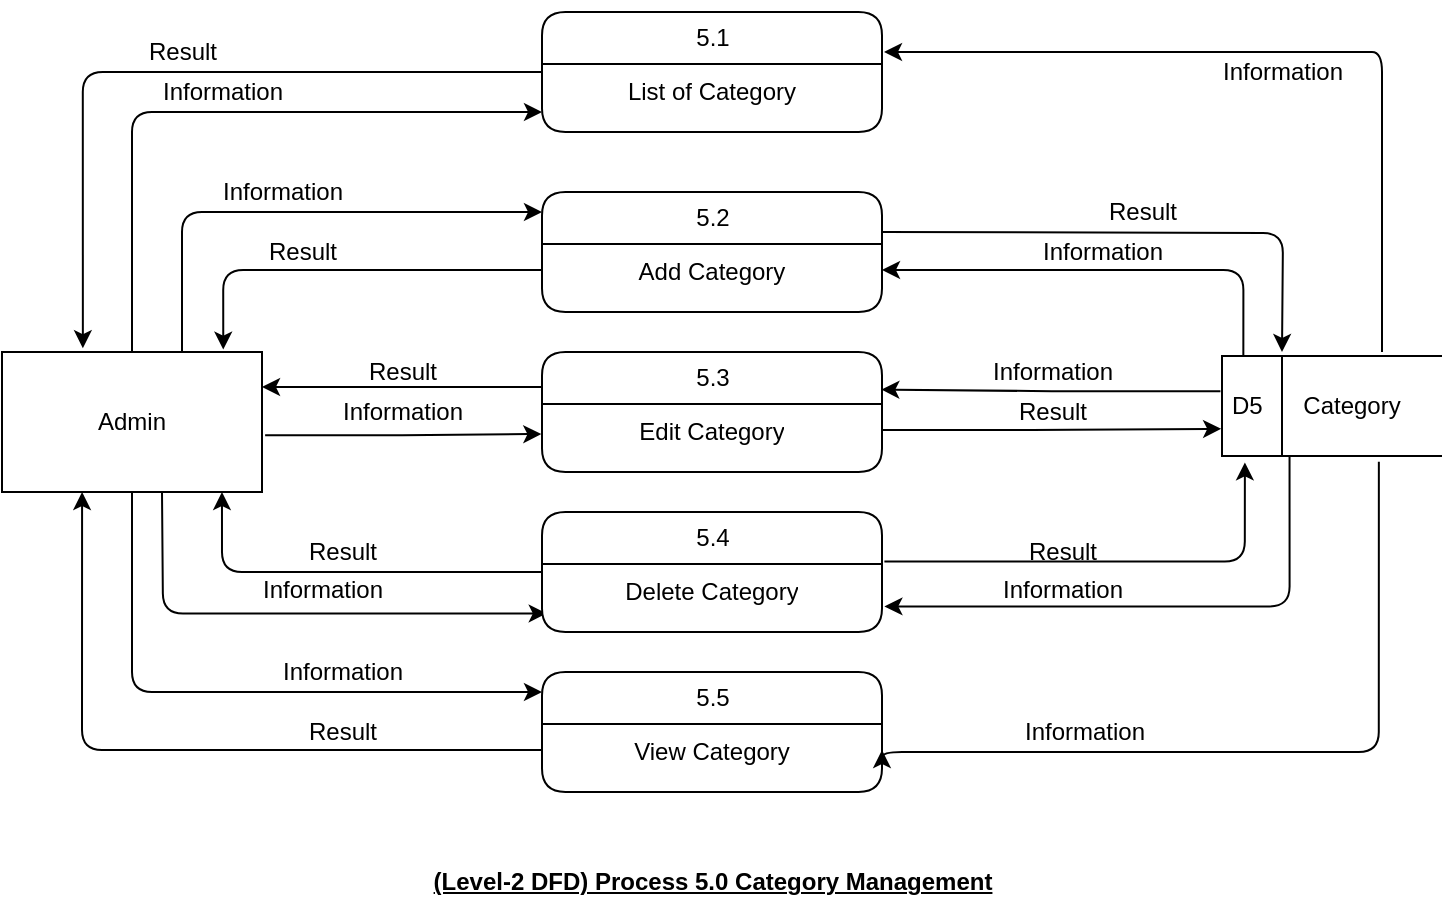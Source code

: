 <mxfile version="15.2.7" type="device"><diagram id="VEjmQBtGl_4yeIZDpYlM" name="Page-1"><mxGraphModel dx="768" dy="474" grid="1" gridSize="10" guides="1" tooltips="1" connect="1" arrows="1" fold="1" page="1" pageScale="1" pageWidth="1100" pageHeight="850" math="0" shadow="0"><root><mxCell id="0"/><mxCell id="1" parent="0"/><mxCell id="NVpcIizhovieqL9_kftX-1" value="Information" style="edgeStyle=orthogonalEdgeStyle;rounded=0;sketch=0;orthogonalLoop=1;jettySize=auto;entryX=-0.002;entryY=0.577;entryDx=0;entryDy=0;exitX=1.012;exitY=0.594;exitDx=0;exitDy=0;exitPerimeter=0;entryPerimeter=0;labelBackgroundColor=none;verticalAlign=middle;html=1;horizontal=1;labelPosition=center;verticalLabelPosition=middle;align=center;spacingLeft=0;jumpStyle=none;shadow=0;startSize=2;fontColor=#000000;fontFamily=Helvetica;fontSize=12;" parent="1" source="NVpcIizhovieqL9_kftX-10" target="NVpcIizhovieqL9_kftX-16" edge="1"><mxGeometry x="-0.004" y="11" relative="1" as="geometry"><mxPoint as="offset"/></mxGeometry></mxCell><mxCell id="NVpcIizhovieqL9_kftX-2" value="Result" style="edgeStyle=orthogonalEdgeStyle;rounded=1;sketch=0;orthogonalLoop=1;jettySize=auto;html=1;entryX=0.311;entryY=-0.027;entryDx=0;entryDy=0;entryPerimeter=0;labelBackgroundColor=none;fontColor=#000000;fontFamily=Helvetica;fontSize=12;" parent="1" source="NVpcIizhovieqL9_kftX-3" target="NVpcIizhovieqL9_kftX-10" edge="1"><mxGeometry x="-0.021" y="-10" relative="1" as="geometry"><mxPoint as="offset"/></mxGeometry></mxCell><mxCell id="NVpcIizhovieqL9_kftX-3" value="5.1" style="swimlane;html=1;fontStyle=0;childLayout=stackLayout;horizontal=1;startSize=26;horizontalStack=0;resizeParent=1;resizeLast=0;collapsible=1;marginBottom=0;swimlaneFillColor=#ffffff;align=center;rounded=1;shadow=0;comic=0;labelBackgroundColor=none;strokeWidth=1;fontFamily=Helvetica;fontSize=12;fontColor=#000000;" parent="1" vertex="1"><mxGeometry x="360" y="40" width="170" height="60" as="geometry"/></mxCell><mxCell id="NVpcIizhovieqL9_kftX-4" value="&lt;font style=&quot;font-size: 12px;&quot;&gt;&lt;span style=&quot;font-size: 12px;&quot;&gt;List of Category&lt;/span&gt;&lt;/font&gt;" style="text;html=1;strokeColor=none;fillColor=none;spacingLeft=4;spacingRight=4;whiteSpace=wrap;overflow=hidden;rotatable=0;points=[[0,0.5],[1,0.5]];portConstraint=eastwest;fontColor=#000000;align=center;fontFamily=Helvetica;fontSize=12;" parent="NVpcIizhovieqL9_kftX-3" vertex="1"><mxGeometry y="26" width="170" height="26" as="geometry"/></mxCell><mxCell id="NVpcIizhovieqL9_kftX-5" value="&lt;p class=&quot;MsoNormal&quot; style=&quot;font-size: 12px;&quot;&gt;&lt;font style=&quot;font-size: 12px;&quot;&gt;&lt;span style=&quot;font-size: 12px;&quot;&gt;&lt;b style=&quot;font-size: 12px;&quot;&gt;&lt;u style=&quot;font-size: 12px;&quot;&gt;(Level-2 DFD) Process 5.0 Category Management&lt;/u&gt;&lt;/b&gt;&lt;/span&gt;&lt;/font&gt;&lt;br style=&quot;font-size: 12px;&quot;&gt;&lt;/p&gt;" style="text;html=1;align=center;verticalAlign=middle;resizable=0;points=[];autosize=1;strokeColor=none;fontColor=#000000;fontFamily=Helvetica;fontSize=12;" parent="1" vertex="1"><mxGeometry x="300" y="455" width="290" height="40" as="geometry"/></mxCell><mxCell id="NVpcIizhovieqL9_kftX-6" value="Information" style="edgeStyle=orthogonalEdgeStyle;curved=0;rounded=1;sketch=0;orthogonalLoop=1;jettySize=auto;html=1;entryX=0.014;entryY=0.951;entryDx=0;entryDy=0;entryPerimeter=0;labelBackgroundColor=none;fontColor=#000000;fontFamily=Helvetica;fontSize=12;" parent="1" target="NVpcIizhovieqL9_kftX-19" edge="1"><mxGeometry x="0.112" y="12" relative="1" as="geometry"><mxPoint x="170" y="280" as="sourcePoint"/><mxPoint as="offset"/></mxGeometry></mxCell><mxCell id="NVpcIizhovieqL9_kftX-7" value="Information" style="edgeStyle=orthogonalEdgeStyle;curved=0;rounded=1;sketch=0;orthogonalLoop=1;jettySize=auto;html=1;labelBackgroundColor=none;fontColor=#000000;fontFamily=Helvetica;fontSize=12;" parent="1" source="NVpcIizhovieqL9_kftX-10" edge="1"><mxGeometry x="0.344" y="10" relative="1" as="geometry"><mxPoint x="360" y="380" as="targetPoint"/><Array as="points"><mxPoint x="155" y="380"/><mxPoint x="360" y="380"/></Array><mxPoint as="offset"/></mxGeometry></mxCell><mxCell id="NVpcIizhovieqL9_kftX-8" value="Information" style="edgeStyle=orthogonalEdgeStyle;rounded=1;sketch=0;orthogonalLoop=1;jettySize=auto;html=1;labelBackgroundColor=none;fontColor=#000000;fontFamily=Helvetica;fontSize=12;" parent="1" edge="1"><mxGeometry x="0.015" y="10" relative="1" as="geometry"><mxPoint x="360" y="90" as="targetPoint"/><Array as="points"><mxPoint x="155" y="90"/><mxPoint x="360" y="90"/></Array><mxPoint x="155" y="210.0" as="sourcePoint"/><mxPoint as="offset"/></mxGeometry></mxCell><mxCell id="NVpcIizhovieqL9_kftX-9" value="Information" style="edgeStyle=orthogonalEdgeStyle;jumpStyle=none;orthogonalLoop=1;jettySize=auto;html=1;entryX=0;entryY=0.167;entryDx=0;entryDy=0;entryPerimeter=0;shadow=0;labelBackgroundColor=none;rounded=1;fontColor=#000000;fontFamily=Helvetica;fontSize=12;" parent="1" source="NVpcIizhovieqL9_kftX-10" target="NVpcIizhovieqL9_kftX-12" edge="1"><mxGeometry x="-0.04" y="10" relative="1" as="geometry"><Array as="points"><mxPoint x="180" y="140"/></Array><mxPoint as="offset"/></mxGeometry></mxCell><mxCell id="NVpcIizhovieqL9_kftX-10" value="&lt;font style=&quot;font-size: 12px;&quot;&gt;Admin&lt;/font&gt;" style="rounded=0;whiteSpace=wrap;html=1;fontColor=#000000;fontFamily=Helvetica;fontSize=12;" parent="1" vertex="1"><mxGeometry x="90" y="210" width="130" height="70" as="geometry"/></mxCell><mxCell id="NVpcIizhovieqL9_kftX-11" value="Result" style="edgeStyle=orthogonalEdgeStyle;curved=0;rounded=1;sketch=0;orthogonalLoop=1;jettySize=auto;html=1;labelBackgroundColor=none;fontColor=#000000;fontFamily=Helvetica;fontSize=12;" parent="1" edge="1"><mxGeometry y="10" relative="1" as="geometry"><mxPoint x="530" y="150" as="sourcePoint"/><mxPoint x="730" y="210" as="targetPoint"/><mxPoint as="offset"/></mxGeometry></mxCell><mxCell id="NVpcIizhovieqL9_kftX-12" value="5.2" style="swimlane;html=1;fontStyle=0;childLayout=stackLayout;horizontal=1;startSize=26;horizontalStack=0;resizeParent=1;resizeLast=0;collapsible=1;marginBottom=0;swimlaneFillColor=#ffffff;align=center;rounded=1;shadow=0;comic=0;labelBackgroundColor=none;strokeWidth=1;fontFamily=Helvetica;fontSize=12;fontColor=#000000;" parent="1" vertex="1"><mxGeometry x="360" y="130" width="170" height="60" as="geometry"/></mxCell><mxCell id="NVpcIizhovieqL9_kftX-13" value="&lt;span id=&quot;docs-internal-guid-f91e8f93-7fff-7fc4-d953-1c8a1edfba7c&quot; style=&quot;font-size: 12px;&quot;&gt;&lt;span style=&quot;font-size: 12px; background-color: transparent; vertical-align: baseline;&quot;&gt;Add&amp;nbsp;&lt;/span&gt;&lt;/span&gt;&lt;span style=&quot;font-size: 12px;&quot;&gt;Category&lt;/span&gt;" style="text;html=1;strokeColor=none;fillColor=none;spacingLeft=4;spacingRight=4;whiteSpace=wrap;overflow=hidden;rotatable=0;points=[[0,0.5],[1,0.5]];portConstraint=eastwest;fontColor=#000000;align=center;fontFamily=Helvetica;fontSize=12;" parent="NVpcIizhovieqL9_kftX-12" vertex="1"><mxGeometry y="26" width="170" height="26" as="geometry"/></mxCell><mxCell id="NVpcIizhovieqL9_kftX-14" value="Result" style="edgeStyle=orthogonalEdgeStyle;curved=0;rounded=1;sketch=0;orthogonalLoop=1;jettySize=auto;html=1;entryX=1;entryY=0.25;entryDx=0;entryDy=0;exitX=0;exitY=0.292;exitDx=0;exitDy=0;exitPerimeter=0;labelBackgroundColor=none;fontColor=#000000;fontFamily=Helvetica;fontSize=12;" parent="1" source="NVpcIizhovieqL9_kftX-15" target="NVpcIizhovieqL9_kftX-10" edge="1"><mxGeometry y="-8" relative="1" as="geometry"><mxPoint x="223" y="235" as="targetPoint"/><mxPoint as="offset"/></mxGeometry></mxCell><mxCell id="NVpcIizhovieqL9_kftX-15" value="5.3" style="swimlane;html=1;fontStyle=0;childLayout=stackLayout;horizontal=1;startSize=26;horizontalStack=0;resizeParent=1;resizeLast=0;collapsible=1;marginBottom=0;swimlaneFillColor=#ffffff;align=center;rounded=1;shadow=0;comic=0;labelBackgroundColor=none;strokeWidth=1;fontFamily=Helvetica;fontSize=12;fontColor=#000000;" parent="1" vertex="1"><mxGeometry x="360" y="210" width="170" height="60" as="geometry"/></mxCell><mxCell id="NVpcIizhovieqL9_kftX-16" value="&lt;span id=&quot;docs-internal-guid-7f49682c-7fff-a4d6-9a9d-0c810e85ffbc&quot; style=&quot;font-size: 12px;&quot;&gt;&lt;span style=&quot;font-size: 12px; background-color: transparent; vertical-align: baseline;&quot;&gt;Edit&amp;nbsp;&lt;/span&gt;&lt;/span&gt;&lt;span style=&quot;font-size: 12px;&quot;&gt;Category&lt;/span&gt;" style="text;html=1;strokeColor=none;fillColor=none;spacingLeft=4;spacingRight=4;whiteSpace=wrap;overflow=hidden;rotatable=0;points=[[0,0.5],[1,0.5]];portConstraint=eastwest;fontColor=#000000;align=center;fontFamily=Helvetica;fontSize=12;" parent="NVpcIizhovieqL9_kftX-15" vertex="1"><mxGeometry y="26" width="170" height="26" as="geometry"/></mxCell><mxCell id="NVpcIizhovieqL9_kftX-17" value="Result" style="edgeStyle=orthogonalEdgeStyle;curved=0;rounded=1;sketch=0;orthogonalLoop=1;jettySize=auto;html=1;entryX=0.846;entryY=1;entryDx=0;entryDy=0;entryPerimeter=0;labelBackgroundColor=none;fontColor=#000000;fontFamily=Helvetica;fontSize=12;" parent="1" source="NVpcIizhovieqL9_kftX-18" target="NVpcIizhovieqL9_kftX-10" edge="1"><mxGeometry y="-10" relative="1" as="geometry"><mxPoint as="offset"/></mxGeometry></mxCell><mxCell id="NVpcIizhovieqL9_kftX-18" value="5.4" style="swimlane;html=1;fontStyle=0;childLayout=stackLayout;horizontal=1;startSize=26;horizontalStack=0;resizeParent=1;resizeLast=0;collapsible=1;marginBottom=0;swimlaneFillColor=#ffffff;align=center;rounded=1;shadow=0;comic=0;labelBackgroundColor=none;strokeWidth=1;fontFamily=Helvetica;fontSize=12;fontColor=#000000;" parent="1" vertex="1"><mxGeometry x="360" y="290" width="170" height="60" as="geometry"/></mxCell><mxCell id="NVpcIizhovieqL9_kftX-19" value="&lt;span id=&quot;docs-internal-guid-ec00c497-7fff-d599-0a47-b24389822d92&quot; style=&quot;font-size: 12px;&quot;&gt;&lt;span style=&quot;font-size: 12px; background-color: transparent; vertical-align: baseline;&quot;&gt;Delete&amp;nbsp;&lt;/span&gt;&lt;/span&gt;&lt;span style=&quot;font-size: 12px;&quot;&gt;Category&lt;/span&gt;" style="text;html=1;strokeColor=none;fillColor=none;spacingLeft=4;spacingRight=4;whiteSpace=wrap;overflow=hidden;rotatable=0;points=[[0,0.5],[1,0.5]];portConstraint=eastwest;fontColor=#000000;align=center;fontFamily=Helvetica;fontSize=12;" parent="NVpcIizhovieqL9_kftX-18" vertex="1"><mxGeometry y="26" width="170" height="26" as="geometry"/></mxCell><mxCell id="NVpcIizhovieqL9_kftX-20" value="5.5" style="swimlane;html=1;fontStyle=0;childLayout=stackLayout;horizontal=1;startSize=26;horizontalStack=0;resizeParent=1;resizeLast=0;collapsible=1;marginBottom=0;swimlaneFillColor=#ffffff;align=center;rounded=1;shadow=0;comic=0;labelBackgroundColor=none;strokeWidth=1;fontFamily=Helvetica;fontSize=12;fontColor=#000000;" parent="1" vertex="1"><mxGeometry x="360" y="370" width="170" height="60" as="geometry"/></mxCell><mxCell id="NVpcIizhovieqL9_kftX-21" value="&lt;span id=&quot;docs-internal-guid-54e838d1-7fff-f729-35b7-6f94d2176117&quot; style=&quot;font-size: 12px;&quot;&gt;&lt;span style=&quot;font-size: 12px; background-color: transparent; vertical-align: baseline;&quot;&gt;View&amp;nbsp;&lt;/span&gt;&lt;/span&gt;&lt;span style=&quot;font-size: 12px;&quot;&gt;Category&lt;/span&gt;" style="text;html=1;strokeColor=none;fillColor=none;spacingLeft=4;spacingRight=4;whiteSpace=wrap;overflow=hidden;rotatable=0;points=[[0,0.5],[1,0.5]];portConstraint=eastwest;fontColor=#000000;align=center;fontFamily=Helvetica;fontSize=12;" parent="NVpcIizhovieqL9_kftX-20" vertex="1"><mxGeometry y="26" width="170" height="26" as="geometry"/></mxCell><mxCell id="NVpcIizhovieqL9_kftX-22" value="&#10;&#10;&lt;span style=&quot;font-size: 12px; font-style: normal; font-weight: 400; letter-spacing: normal; text-align: center; text-indent: 0px; text-transform: none; word-spacing: 0px; display: inline; float: none;&quot;&gt;Information&lt;/span&gt;&#10;&#10;" style="edgeStyle=orthogonalEdgeStyle;curved=0;rounded=1;sketch=0;orthogonalLoop=1;jettySize=auto;html=1;entryX=1;entryY=0.5;entryDx=0;entryDy=0;exitX=0.097;exitY=0;exitDx=0;exitDy=0;exitPerimeter=0;labelBackgroundColor=none;fontColor=#000000;fontFamily=Helvetica;fontSize=12;" parent="1" source="NVpcIizhovieqL9_kftX-26" target="NVpcIizhovieqL9_kftX-13" edge="1"><mxGeometry x="0.017" y="-9" relative="1" as="geometry"><mxPoint x="710" y="200" as="sourcePoint"/><mxPoint as="offset"/></mxGeometry></mxCell><mxCell id="NVpcIizhovieqL9_kftX-23" value="&#10;&#10;&lt;span style=&quot;font-size: 12px; font-style: normal; font-weight: 400; letter-spacing: normal; text-align: center; text-indent: 0px; text-transform: none; word-spacing: 0px; display: inline; float: none;&quot;&gt;Information&lt;/span&gt;&#10;&#10;" style="edgeStyle=orthogonalEdgeStyle;curved=0;rounded=1;sketch=0;orthogonalLoop=1;jettySize=auto;html=1;entryX=0.998;entryY=0.313;entryDx=0;entryDy=0;entryPerimeter=0;exitX=-0.007;exitY=0.352;exitDx=0;exitDy=0;exitPerimeter=0;labelBackgroundColor=none;fontColor=#000000;fontFamily=Helvetica;fontSize=12;" parent="1" source="NVpcIizhovieqL9_kftX-26" target="NVpcIizhovieqL9_kftX-15" edge="1"><mxGeometry x="-0.002" y="-9" relative="1" as="geometry"><mxPoint as="offset"/></mxGeometry></mxCell><mxCell id="NVpcIizhovieqL9_kftX-24" value="&#10;&#10;&lt;span style=&quot;font-size: 12px; font-style: normal; font-weight: 400; letter-spacing: normal; text-align: center; text-indent: 0px; text-transform: none; word-spacing: 0px; display: inline; float: none;&quot;&gt;Information&lt;/span&gt;&#10;&#10;" style="edgeStyle=orthogonalEdgeStyle;curved=0;rounded=1;sketch=0;orthogonalLoop=1;jettySize=auto;html=1;entryX=1.007;entryY=0.815;entryDx=0;entryDy=0;entryPerimeter=0;exitX=0.307;exitY=0.993;exitDx=0;exitDy=0;exitPerimeter=0;labelBackgroundColor=none;fontColor=#000000;fontFamily=Helvetica;fontSize=12;" parent="1" source="NVpcIizhovieqL9_kftX-26" target="NVpcIizhovieqL9_kftX-19" edge="1"><mxGeometry x="0.361" y="-8" relative="1" as="geometry"><mxPoint as="offset"/></mxGeometry></mxCell><mxCell id="NVpcIizhovieqL9_kftX-25" value="&#10;&#10;&lt;span style=&quot;font-size: 12px; font-style: normal; font-weight: 400; letter-spacing: normal; text-align: center; text-indent: 0px; text-transform: none; word-spacing: 0px; display: inline; float: none;&quot;&gt;Information&lt;/span&gt;&#10;&#10;" style="edgeStyle=orthogonalEdgeStyle;curved=0;rounded=1;sketch=0;orthogonalLoop=1;jettySize=auto;html=1;exitX=0.713;exitY=1.057;exitDx=0;exitDy=0;exitPerimeter=0;labelBackgroundColor=none;entryX=1;entryY=0.5;entryDx=0;entryDy=0;fontColor=#000000;fontFamily=Helvetica;fontSize=12;" parent="1" source="NVpcIizhovieqL9_kftX-26" target="NVpcIizhovieqL9_kftX-21" edge="1"><mxGeometry x="0.482" y="-10" relative="1" as="geometry"><mxPoint x="533" y="410" as="targetPoint"/><Array as="points"><mxPoint x="778" y="410"/><mxPoint x="530" y="410"/></Array><mxPoint as="offset"/></mxGeometry></mxCell><mxCell id="NVpcIizhovieqL9_kftX-26" value="D5" style="html=1;dashed=0;whitespace=wrap;shape=mxgraph.dfd.dataStoreID;align=left;spacingLeft=3;points=[[0,0],[0.5,0],[1,0],[0,0.5],[1,0.5],[0,1],[0.5,1],[1,1]];fontColor=#000000;fontFamily=Helvetica;fontSize=12;" parent="1" vertex="1"><mxGeometry x="700" y="212" width="110" height="50" as="geometry"/></mxCell><mxCell id="NVpcIizhovieqL9_kftX-27" value="&#10;&#10;&lt;span style=&quot;font-size: 12px; font-style: normal; font-weight: 400; letter-spacing: normal; text-align: center; text-indent: 0px; text-transform: none; word-spacing: 0px; display: inline; float: none;&quot;&gt;Information&lt;/span&gt;&#10;&#10;" style="edgeStyle=orthogonalEdgeStyle;curved=0;rounded=1;sketch=0;orthogonalLoop=1;jettySize=auto;html=1;labelBackgroundColor=none;fontColor=#000000;fontFamily=Helvetica;fontSize=12;" parent="1" edge="1"><mxGeometry x="0.003" y="10" relative="1" as="geometry"><mxPoint x="780" y="210" as="sourcePoint"/><mxPoint x="531" y="60" as="targetPoint"/><Array as="points"><mxPoint x="770" y="60"/><mxPoint x="530" y="60"/></Array><mxPoint as="offset"/></mxGeometry></mxCell><mxCell id="NVpcIizhovieqL9_kftX-28" value="Category" style="text;html=1;strokeColor=none;fillColor=none;align=center;verticalAlign=middle;whiteSpace=wrap;rounded=0;fontColor=#000000;fontFamily=Helvetica;fontSize=12;" parent="1" vertex="1"><mxGeometry x="740" y="227" width="50" height="20" as="geometry"/></mxCell><mxCell id="NVpcIizhovieqL9_kftX-29" value="Result" style="edgeStyle=orthogonalEdgeStyle;curved=0;rounded=1;sketch=0;orthogonalLoop=1;jettySize=auto;html=1;entryX=-0.004;entryY=0.728;entryDx=0;entryDy=0;entryPerimeter=0;labelBackgroundColor=none;fontColor=#000000;fontFamily=Helvetica;fontSize=12;" parent="1" source="NVpcIizhovieqL9_kftX-16" target="NVpcIizhovieqL9_kftX-26" edge="1"><mxGeometry x="0.006" y="8" relative="1" as="geometry"><mxPoint as="offset"/></mxGeometry></mxCell><mxCell id="NVpcIizhovieqL9_kftX-30" value="Result" style="edgeStyle=orthogonalEdgeStyle;curved=0;rounded=1;sketch=0;orthogonalLoop=1;jettySize=auto;html=1;entryX=0.104;entryY=1.064;entryDx=0;entryDy=0;entryPerimeter=0;exitX=1.007;exitY=-0.046;exitDx=0;exitDy=0;exitPerimeter=0;labelBackgroundColor=none;fontColor=#000000;fontFamily=Helvetica;fontSize=12;" parent="1" source="NVpcIizhovieqL9_kftX-19" target="NVpcIizhovieqL9_kftX-26" edge="1"><mxGeometry x="-0.227" y="5" relative="1" as="geometry"><mxPoint as="offset"/></mxGeometry></mxCell><mxCell id="NVpcIizhovieqL9_kftX-31" value="Result" style="edgeStyle=orthogonalEdgeStyle;curved=0;rounded=1;sketch=0;orthogonalLoop=1;jettySize=auto;html=1;entryX=0.851;entryY=-0.017;entryDx=0;entryDy=0;entryPerimeter=0;labelBackgroundColor=none;fontColor=#000000;fontFamily=Helvetica;fontSize=12;" parent="1" source="NVpcIizhovieqL9_kftX-13" target="NVpcIizhovieqL9_kftX-10" edge="1"><mxGeometry x="0.205" y="-9" relative="1" as="geometry"><mxPoint as="offset"/></mxGeometry></mxCell><mxCell id="NVpcIizhovieqL9_kftX-32" value="Result" style="edgeStyle=orthogonalEdgeStyle;curved=0;rounded=1;sketch=0;orthogonalLoop=1;jettySize=auto;html=1;entryX=0.308;entryY=1;entryDx=0;entryDy=0;entryPerimeter=0;labelBackgroundColor=none;fontColor=#000000;fontFamily=Helvetica;fontSize=12;" parent="1" source="NVpcIizhovieqL9_kftX-21" target="NVpcIizhovieqL9_kftX-10" edge="1"><mxGeometry x="-0.443" y="-9" relative="1" as="geometry"><mxPoint as="offset"/></mxGeometry></mxCell></root></mxGraphModel></diagram></mxfile>